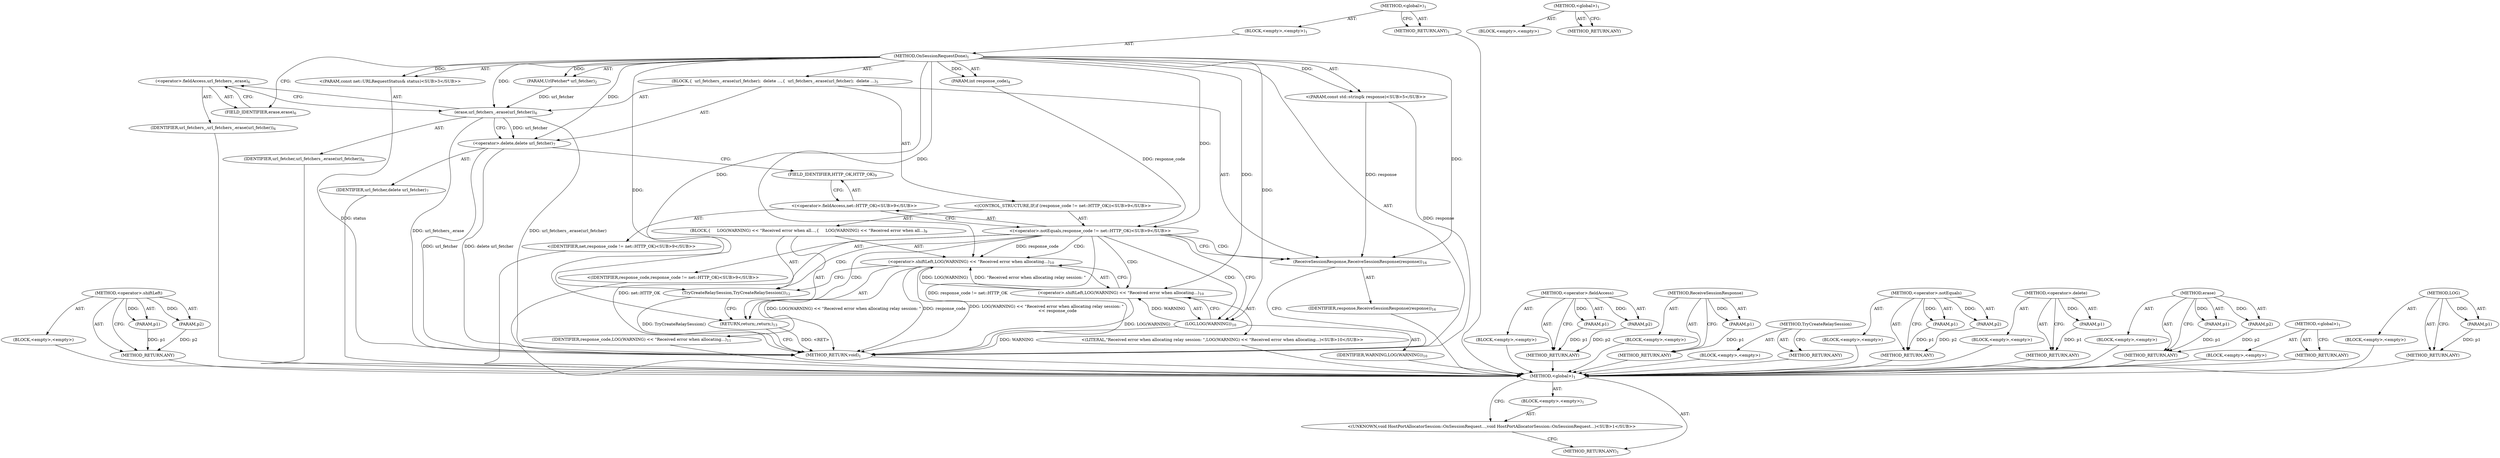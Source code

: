 digraph "&lt;global&gt;" {
vulnerable_82 [label=<(METHOD,&lt;operator&gt;.shiftLeft)>];
vulnerable_83 [label=<(PARAM,p1)>];
vulnerable_84 [label=<(PARAM,p2)>];
vulnerable_85 [label=<(BLOCK,&lt;empty&gt;,&lt;empty&gt;)>];
vulnerable_86 [label=<(METHOD_RETURN,ANY)>];
vulnerable_6 [label=<(METHOD,&lt;global&gt;)<SUB>1</SUB>>];
vulnerable_7 [label=<(BLOCK,&lt;empty&gt;,&lt;empty&gt;)<SUB>1</SUB>>];
vulnerable_8 [label=<(METHOD,OnSessionRequestDone)<SUB>1</SUB>>];
vulnerable_9 [label=<(PARAM,UrlFetcher* url_fetcher)<SUB>2</SUB>>];
vulnerable_10 [label="<(PARAM,const net::URLRequestStatus&amp; status)<SUB>3</SUB>>"];
vulnerable_11 [label=<(PARAM,int response_code)<SUB>4</SUB>>];
vulnerable_12 [label="<(PARAM,const std::string&amp; response)<SUB>5</SUB>>"];
vulnerable_13 [label=<(BLOCK,{
  url_fetchers_.erase(url_fetcher);
  delete ...,{
  url_fetchers_.erase(url_fetcher);
  delete ...)<SUB>5</SUB>>];
vulnerable_14 [label=<(erase,url_fetchers_.erase(url_fetcher))<SUB>6</SUB>>];
vulnerable_15 [label=<(&lt;operator&gt;.fieldAccess,url_fetchers_.erase)<SUB>6</SUB>>];
vulnerable_16 [label=<(IDENTIFIER,url_fetchers_,url_fetchers_.erase(url_fetcher))<SUB>6</SUB>>];
vulnerable_17 [label=<(FIELD_IDENTIFIER,erase,erase)<SUB>6</SUB>>];
vulnerable_18 [label=<(IDENTIFIER,url_fetcher,url_fetchers_.erase(url_fetcher))<SUB>6</SUB>>];
vulnerable_19 [label=<(&lt;operator&gt;.delete,delete url_fetcher)<SUB>7</SUB>>];
vulnerable_20 [label=<(IDENTIFIER,url_fetcher,delete url_fetcher)<SUB>7</SUB>>];
vulnerable_21 [label="<(CONTROL_STRUCTURE,IF,if (response_code != net::HTTP_OK))<SUB>9</SUB>>"];
vulnerable_22 [label="<(&lt;operator&gt;.notEquals,response_code != net::HTTP_OK)<SUB>9</SUB>>"];
vulnerable_23 [label="<(IDENTIFIER,response_code,response_code != net::HTTP_OK)<SUB>9</SUB>>"];
vulnerable_24 [label="<(&lt;operator&gt;.fieldAccess,net::HTTP_OK)<SUB>9</SUB>>"];
vulnerable_25 [label="<(IDENTIFIER,net,response_code != net::HTTP_OK)<SUB>9</SUB>>"];
vulnerable_26 [label=<(FIELD_IDENTIFIER,HTTP_OK,HTTP_OK)<SUB>9</SUB>>];
vulnerable_27 [label=<(BLOCK,{
     LOG(WARNING) &lt;&lt; &quot;Received error when all...,{
     LOG(WARNING) &lt;&lt; &quot;Received error when all...)<SUB>9</SUB>>];
vulnerable_28 [label=<(&lt;operator&gt;.shiftLeft,LOG(WARNING) &lt;&lt; &quot;Received error when allocating...)<SUB>10</SUB>>];
vulnerable_29 [label=<(&lt;operator&gt;.shiftLeft,LOG(WARNING) &lt;&lt; &quot;Received error when allocating...)<SUB>10</SUB>>];
vulnerable_30 [label=<(LOG,LOG(WARNING))<SUB>10</SUB>>];
vulnerable_31 [label=<(IDENTIFIER,WARNING,LOG(WARNING))<SUB>10</SUB>>];
vulnerable_32 [label="<(LITERAL,&quot;Received error when allocating relay session: &quot;,LOG(WARNING) &lt;&lt; &quot;Received error when allocating...)<SUB>10</SUB>>"];
vulnerable_33 [label=<(IDENTIFIER,response_code,LOG(WARNING) &lt;&lt; &quot;Received error when allocating...)<SUB>11</SUB>>];
vulnerable_34 [label=<(TryCreateRelaySession,TryCreateRelaySession())<SUB>12</SUB>>];
vulnerable_35 [label=<(RETURN,return;,return;)<SUB>13</SUB>>];
vulnerable_36 [label=<(ReceiveSessionResponse,ReceiveSessionResponse(response))<SUB>16</SUB>>];
vulnerable_37 [label=<(IDENTIFIER,response,ReceiveSessionResponse(response))<SUB>16</SUB>>];
vulnerable_38 [label=<(METHOD_RETURN,void)<SUB>1</SUB>>];
vulnerable_40 [label=<(METHOD_RETURN,ANY)<SUB>1</SUB>>];
vulnerable_68 [label=<(METHOD,&lt;operator&gt;.fieldAccess)>];
vulnerable_69 [label=<(PARAM,p1)>];
vulnerable_70 [label=<(PARAM,p2)>];
vulnerable_71 [label=<(BLOCK,&lt;empty&gt;,&lt;empty&gt;)>];
vulnerable_72 [label=<(METHOD_RETURN,ANY)>];
vulnerable_94 [label=<(METHOD,ReceiveSessionResponse)>];
vulnerable_95 [label=<(PARAM,p1)>];
vulnerable_96 [label=<(BLOCK,&lt;empty&gt;,&lt;empty&gt;)>];
vulnerable_97 [label=<(METHOD_RETURN,ANY)>];
vulnerable_91 [label=<(METHOD,TryCreateRelaySession)>];
vulnerable_92 [label=<(BLOCK,&lt;empty&gt;,&lt;empty&gt;)>];
vulnerable_93 [label=<(METHOD_RETURN,ANY)>];
vulnerable_77 [label=<(METHOD,&lt;operator&gt;.notEquals)>];
vulnerable_78 [label=<(PARAM,p1)>];
vulnerable_79 [label=<(PARAM,p2)>];
vulnerable_80 [label=<(BLOCK,&lt;empty&gt;,&lt;empty&gt;)>];
vulnerable_81 [label=<(METHOD_RETURN,ANY)>];
vulnerable_73 [label=<(METHOD,&lt;operator&gt;.delete)>];
vulnerable_74 [label=<(PARAM,p1)>];
vulnerable_75 [label=<(BLOCK,&lt;empty&gt;,&lt;empty&gt;)>];
vulnerable_76 [label=<(METHOD_RETURN,ANY)>];
vulnerable_63 [label=<(METHOD,erase)>];
vulnerable_64 [label=<(PARAM,p1)>];
vulnerable_65 [label=<(PARAM,p2)>];
vulnerable_66 [label=<(BLOCK,&lt;empty&gt;,&lt;empty&gt;)>];
vulnerable_67 [label=<(METHOD_RETURN,ANY)>];
vulnerable_57 [label=<(METHOD,&lt;global&gt;)<SUB>1</SUB>>];
vulnerable_58 [label=<(BLOCK,&lt;empty&gt;,&lt;empty&gt;)>];
vulnerable_59 [label=<(METHOD_RETURN,ANY)>];
vulnerable_87 [label=<(METHOD,LOG)>];
vulnerable_88 [label=<(PARAM,p1)>];
vulnerable_89 [label=<(BLOCK,&lt;empty&gt;,&lt;empty&gt;)>];
vulnerable_90 [label=<(METHOD_RETURN,ANY)>];
fixed_6 [label=<(METHOD,&lt;global&gt;)<SUB>1</SUB>>];
fixed_7 [label=<(BLOCK,&lt;empty&gt;,&lt;empty&gt;)<SUB>1</SUB>>];
fixed_8 [label="<(UNKNOWN,void HostPortAllocatorSession::OnSessionRequest...,void HostPortAllocatorSession::OnSessionRequest...)<SUB>1</SUB>>"];
fixed_9 [label=<(METHOD_RETURN,ANY)<SUB>1</SUB>>];
fixed_14 [label=<(METHOD,&lt;global&gt;)<SUB>1</SUB>>];
fixed_15 [label=<(BLOCK,&lt;empty&gt;,&lt;empty&gt;)>];
fixed_16 [label=<(METHOD_RETURN,ANY)>];
vulnerable_82 -> vulnerable_83  [key=0, label="AST: "];
vulnerable_82 -> vulnerable_83  [key=1, label="DDG: "];
vulnerable_82 -> vulnerable_85  [key=0, label="AST: "];
vulnerable_82 -> vulnerable_84  [key=0, label="AST: "];
vulnerable_82 -> vulnerable_84  [key=1, label="DDG: "];
vulnerable_82 -> vulnerable_86  [key=0, label="AST: "];
vulnerable_82 -> vulnerable_86  [key=1, label="CFG: "];
vulnerable_83 -> vulnerable_86  [key=0, label="DDG: p1"];
vulnerable_84 -> vulnerable_86  [key=0, label="DDG: p2"];
vulnerable_85 -> fixed_6  [key=0];
vulnerable_86 -> fixed_6  [key=0];
vulnerable_6 -> vulnerable_7  [key=0, label="AST: "];
vulnerable_6 -> vulnerable_40  [key=0, label="AST: "];
vulnerable_6 -> vulnerable_40  [key=1, label="CFG: "];
vulnerable_7 -> vulnerable_8  [key=0, label="AST: "];
vulnerable_8 -> vulnerable_9  [key=0, label="AST: "];
vulnerable_8 -> vulnerable_9  [key=1, label="DDG: "];
vulnerable_8 -> vulnerable_10  [key=0, label="AST: "];
vulnerable_8 -> vulnerable_10  [key=1, label="DDG: "];
vulnerable_8 -> vulnerable_11  [key=0, label="AST: "];
vulnerable_8 -> vulnerable_11  [key=1, label="DDG: "];
vulnerable_8 -> vulnerable_12  [key=0, label="AST: "];
vulnerable_8 -> vulnerable_12  [key=1, label="DDG: "];
vulnerable_8 -> vulnerable_13  [key=0, label="AST: "];
vulnerable_8 -> vulnerable_38  [key=0, label="AST: "];
vulnerable_8 -> vulnerable_17  [key=0, label="CFG: "];
vulnerable_8 -> vulnerable_14  [key=0, label="DDG: "];
vulnerable_8 -> vulnerable_19  [key=0, label="DDG: "];
vulnerable_8 -> vulnerable_36  [key=0, label="DDG: "];
vulnerable_8 -> vulnerable_22  [key=0, label="DDG: "];
vulnerable_8 -> vulnerable_34  [key=0, label="DDG: "];
vulnerable_8 -> vulnerable_35  [key=0, label="DDG: "];
vulnerable_8 -> vulnerable_28  [key=0, label="DDG: "];
vulnerable_8 -> vulnerable_29  [key=0, label="DDG: "];
vulnerable_8 -> vulnerable_30  [key=0, label="DDG: "];
vulnerable_9 -> vulnerable_14  [key=0, label="DDG: url_fetcher"];
vulnerable_10 -> vulnerable_38  [key=0, label="DDG: status"];
vulnerable_11 -> vulnerable_22  [key=0, label="DDG: response_code"];
vulnerable_12 -> vulnerable_38  [key=0, label="DDG: response"];
vulnerable_12 -> vulnerable_36  [key=0, label="DDG: response"];
vulnerable_13 -> vulnerable_14  [key=0, label="AST: "];
vulnerable_13 -> vulnerable_19  [key=0, label="AST: "];
vulnerable_13 -> vulnerable_21  [key=0, label="AST: "];
vulnerable_13 -> vulnerable_36  [key=0, label="AST: "];
vulnerable_14 -> vulnerable_15  [key=0, label="AST: "];
vulnerable_14 -> vulnerable_18  [key=0, label="AST: "];
vulnerable_14 -> vulnerable_19  [key=0, label="CFG: "];
vulnerable_14 -> vulnerable_19  [key=1, label="DDG: url_fetcher"];
vulnerable_14 -> vulnerable_38  [key=0, label="DDG: url_fetchers_.erase"];
vulnerable_14 -> vulnerable_38  [key=1, label="DDG: url_fetchers_.erase(url_fetcher)"];
vulnerable_15 -> vulnerable_16  [key=0, label="AST: "];
vulnerable_15 -> vulnerable_17  [key=0, label="AST: "];
vulnerable_15 -> vulnerable_14  [key=0, label="CFG: "];
vulnerable_16 -> fixed_6  [key=0];
vulnerable_17 -> vulnerable_15  [key=0, label="CFG: "];
vulnerable_18 -> fixed_6  [key=0];
vulnerable_19 -> vulnerable_20  [key=0, label="AST: "];
vulnerable_19 -> vulnerable_26  [key=0, label="CFG: "];
vulnerable_19 -> vulnerable_38  [key=0, label="DDG: url_fetcher"];
vulnerable_19 -> vulnerable_38  [key=1, label="DDG: delete url_fetcher"];
vulnerable_20 -> fixed_6  [key=0];
vulnerable_21 -> vulnerable_22  [key=0, label="AST: "];
vulnerable_21 -> vulnerable_27  [key=0, label="AST: "];
vulnerable_22 -> vulnerable_23  [key=0, label="AST: "];
vulnerable_22 -> vulnerable_24  [key=0, label="AST: "];
vulnerable_22 -> vulnerable_30  [key=0, label="CFG: "];
vulnerable_22 -> vulnerable_30  [key=1, label="CDG: "];
vulnerable_22 -> vulnerable_36  [key=0, label="CFG: "];
vulnerable_22 -> vulnerable_36  [key=1, label="CDG: "];
vulnerable_22 -> vulnerable_38  [key=0, label="DDG: net::HTTP_OK"];
vulnerable_22 -> vulnerable_38  [key=1, label="DDG: response_code != net::HTTP_OK"];
vulnerable_22 -> vulnerable_28  [key=0, label="DDG: response_code"];
vulnerable_22 -> vulnerable_28  [key=1, label="CDG: "];
vulnerable_22 -> vulnerable_29  [key=0, label="CDG: "];
vulnerable_22 -> vulnerable_34  [key=0, label="CDG: "];
vulnerable_22 -> vulnerable_35  [key=0, label="CDG: "];
vulnerable_23 -> fixed_6  [key=0];
vulnerable_24 -> vulnerable_25  [key=0, label="AST: "];
vulnerable_24 -> vulnerable_26  [key=0, label="AST: "];
vulnerable_24 -> vulnerable_22  [key=0, label="CFG: "];
vulnerable_25 -> fixed_6  [key=0];
vulnerable_26 -> vulnerable_24  [key=0, label="CFG: "];
vulnerable_27 -> vulnerable_28  [key=0, label="AST: "];
vulnerable_27 -> vulnerable_34  [key=0, label="AST: "];
vulnerable_27 -> vulnerable_35  [key=0, label="AST: "];
vulnerable_28 -> vulnerable_29  [key=0, label="AST: "];
vulnerable_28 -> vulnerable_33  [key=0, label="AST: "];
vulnerable_28 -> vulnerable_34  [key=0, label="CFG: "];
vulnerable_28 -> vulnerable_38  [key=0, label="DDG: LOG(WARNING) &lt;&lt; &quot;Received error when allocating relay session: &quot;"];
vulnerable_28 -> vulnerable_38  [key=1, label="DDG: response_code"];
vulnerable_28 -> vulnerable_38  [key=2, label="DDG: LOG(WARNING) &lt;&lt; &quot;Received error when allocating relay session: &quot;
                 &lt;&lt; response_code"];
vulnerable_29 -> vulnerable_30  [key=0, label="AST: "];
vulnerable_29 -> vulnerable_32  [key=0, label="AST: "];
vulnerable_29 -> vulnerable_28  [key=0, label="CFG: "];
vulnerable_29 -> vulnerable_28  [key=1, label="DDG: LOG(WARNING)"];
vulnerable_29 -> vulnerable_28  [key=2, label="DDG: &quot;Received error when allocating relay session: &quot;"];
vulnerable_29 -> vulnerable_38  [key=0, label="DDG: LOG(WARNING)"];
vulnerable_30 -> vulnerable_31  [key=0, label="AST: "];
vulnerable_30 -> vulnerable_29  [key=0, label="CFG: "];
vulnerable_30 -> vulnerable_29  [key=1, label="DDG: WARNING"];
vulnerable_30 -> vulnerable_38  [key=0, label="DDG: WARNING"];
vulnerable_31 -> fixed_6  [key=0];
vulnerable_32 -> fixed_6  [key=0];
vulnerable_33 -> fixed_6  [key=0];
vulnerable_34 -> vulnerable_35  [key=0, label="CFG: "];
vulnerable_34 -> vulnerable_38  [key=0, label="DDG: TryCreateRelaySession()"];
vulnerable_35 -> vulnerable_38  [key=0, label="CFG: "];
vulnerable_35 -> vulnerable_38  [key=1, label="DDG: &lt;RET&gt;"];
vulnerable_36 -> vulnerable_37  [key=0, label="AST: "];
vulnerable_36 -> vulnerable_38  [key=0, label="CFG: "];
vulnerable_37 -> fixed_6  [key=0];
vulnerable_38 -> fixed_6  [key=0];
vulnerable_40 -> fixed_6  [key=0];
vulnerable_68 -> vulnerable_69  [key=0, label="AST: "];
vulnerable_68 -> vulnerable_69  [key=1, label="DDG: "];
vulnerable_68 -> vulnerable_71  [key=0, label="AST: "];
vulnerable_68 -> vulnerable_70  [key=0, label="AST: "];
vulnerable_68 -> vulnerable_70  [key=1, label="DDG: "];
vulnerable_68 -> vulnerable_72  [key=0, label="AST: "];
vulnerable_68 -> vulnerable_72  [key=1, label="CFG: "];
vulnerable_69 -> vulnerable_72  [key=0, label="DDG: p1"];
vulnerable_70 -> vulnerable_72  [key=0, label="DDG: p2"];
vulnerable_71 -> fixed_6  [key=0];
vulnerable_72 -> fixed_6  [key=0];
vulnerable_94 -> vulnerable_95  [key=0, label="AST: "];
vulnerable_94 -> vulnerable_95  [key=1, label="DDG: "];
vulnerable_94 -> vulnerable_96  [key=0, label="AST: "];
vulnerable_94 -> vulnerable_97  [key=0, label="AST: "];
vulnerable_94 -> vulnerable_97  [key=1, label="CFG: "];
vulnerable_95 -> vulnerable_97  [key=0, label="DDG: p1"];
vulnerable_96 -> fixed_6  [key=0];
vulnerable_97 -> fixed_6  [key=0];
vulnerable_91 -> vulnerable_92  [key=0, label="AST: "];
vulnerable_91 -> vulnerable_93  [key=0, label="AST: "];
vulnerable_91 -> vulnerable_93  [key=1, label="CFG: "];
vulnerable_92 -> fixed_6  [key=0];
vulnerable_93 -> fixed_6  [key=0];
vulnerable_77 -> vulnerable_78  [key=0, label="AST: "];
vulnerable_77 -> vulnerable_78  [key=1, label="DDG: "];
vulnerable_77 -> vulnerable_80  [key=0, label="AST: "];
vulnerable_77 -> vulnerable_79  [key=0, label="AST: "];
vulnerable_77 -> vulnerable_79  [key=1, label="DDG: "];
vulnerable_77 -> vulnerable_81  [key=0, label="AST: "];
vulnerable_77 -> vulnerable_81  [key=1, label="CFG: "];
vulnerable_78 -> vulnerable_81  [key=0, label="DDG: p1"];
vulnerable_79 -> vulnerable_81  [key=0, label="DDG: p2"];
vulnerable_80 -> fixed_6  [key=0];
vulnerable_81 -> fixed_6  [key=0];
vulnerable_73 -> vulnerable_74  [key=0, label="AST: "];
vulnerable_73 -> vulnerable_74  [key=1, label="DDG: "];
vulnerable_73 -> vulnerable_75  [key=0, label="AST: "];
vulnerable_73 -> vulnerable_76  [key=0, label="AST: "];
vulnerable_73 -> vulnerable_76  [key=1, label="CFG: "];
vulnerable_74 -> vulnerable_76  [key=0, label="DDG: p1"];
vulnerable_75 -> fixed_6  [key=0];
vulnerable_76 -> fixed_6  [key=0];
vulnerable_63 -> vulnerable_64  [key=0, label="AST: "];
vulnerable_63 -> vulnerable_64  [key=1, label="DDG: "];
vulnerable_63 -> vulnerable_66  [key=0, label="AST: "];
vulnerable_63 -> vulnerable_65  [key=0, label="AST: "];
vulnerable_63 -> vulnerable_65  [key=1, label="DDG: "];
vulnerable_63 -> vulnerable_67  [key=0, label="AST: "];
vulnerable_63 -> vulnerable_67  [key=1, label="CFG: "];
vulnerable_64 -> vulnerable_67  [key=0, label="DDG: p1"];
vulnerable_65 -> vulnerable_67  [key=0, label="DDG: p2"];
vulnerable_66 -> fixed_6  [key=0];
vulnerable_67 -> fixed_6  [key=0];
vulnerable_57 -> vulnerable_58  [key=0, label="AST: "];
vulnerable_57 -> vulnerable_59  [key=0, label="AST: "];
vulnerable_57 -> vulnerable_59  [key=1, label="CFG: "];
vulnerable_58 -> fixed_6  [key=0];
vulnerable_59 -> fixed_6  [key=0];
vulnerable_87 -> vulnerable_88  [key=0, label="AST: "];
vulnerable_87 -> vulnerable_88  [key=1, label="DDG: "];
vulnerable_87 -> vulnerable_89  [key=0, label="AST: "];
vulnerable_87 -> vulnerable_90  [key=0, label="AST: "];
vulnerable_87 -> vulnerable_90  [key=1, label="CFG: "];
vulnerable_88 -> vulnerable_90  [key=0, label="DDG: p1"];
vulnerable_89 -> fixed_6  [key=0];
vulnerable_90 -> fixed_6  [key=0];
fixed_6 -> fixed_7  [key=0, label="AST: "];
fixed_6 -> fixed_9  [key=0, label="AST: "];
fixed_6 -> fixed_8  [key=0, label="CFG: "];
fixed_7 -> fixed_8  [key=0, label="AST: "];
fixed_8 -> fixed_9  [key=0, label="CFG: "];
fixed_14 -> fixed_15  [key=0, label="AST: "];
fixed_14 -> fixed_16  [key=0, label="AST: "];
fixed_14 -> fixed_16  [key=1, label="CFG: "];
}
